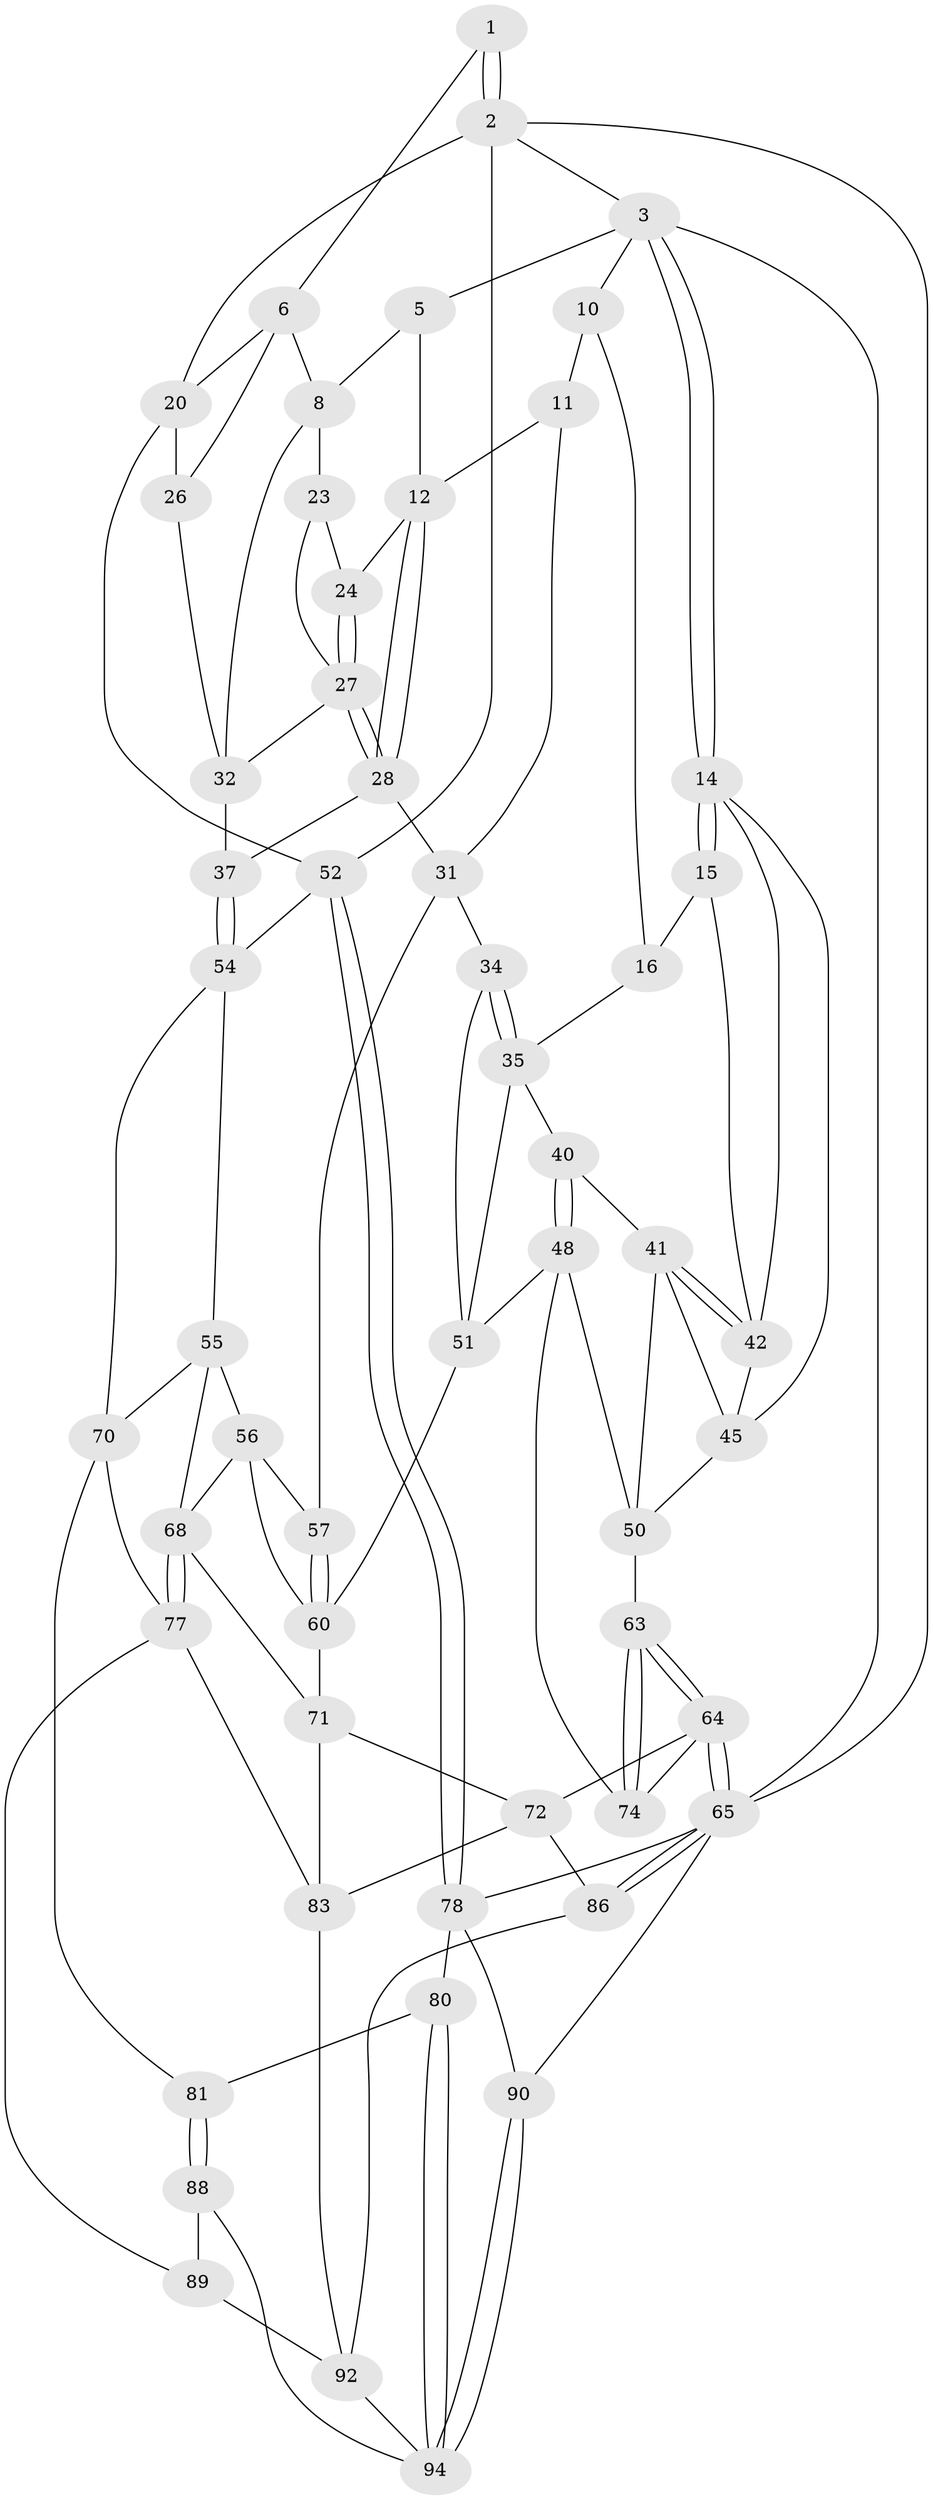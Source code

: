 // Generated by graph-tools (version 1.1) at 2025/52/02/27/25 19:52:43]
// undirected, 55 vertices, 121 edges
graph export_dot {
graph [start="1"]
  node [color=gray90,style=filled];
  1 [pos="+0.8621218343069603+0"];
  2 [pos="+1+0",super="+21"];
  3 [pos="+0+0",super="+4"];
  5 [pos="+0.7251136643717981+0",super="+9"];
  6 [pos="+0.8661180158993516+0.05681590028150562",super="+7"];
  8 [pos="+0.8059201366948047+0.14824789031638708",super="+22"];
  10 [pos="+0.3085172402866314+0",super="+18"];
  11 [pos="+0.4991245698566907+0.06827201068644322",super="+19"];
  12 [pos="+0.5630220815608598+0.09200651480094048",super="+13"];
  14 [pos="+0+0",super="+44"];
  15 [pos="+0+0",super="+38"];
  16 [pos="+0.21429057500781282+0.09843789456161516",super="+17"];
  20 [pos="+0.9347708600924489+0.11295134417284604",super="+25"];
  23 [pos="+0.6909511307241109+0.094752140854404"];
  24 [pos="+0.689902287653227+0.09355760518773745"];
  26 [pos="+0.8715317562629082+0.3179697947413157"];
  27 [pos="+0.6230355098015163+0.18409584434228962",super="+29"];
  28 [pos="+0.5578596060902907+0.2374210900060463",super="+30"];
  31 [pos="+0.48969810080195036+0.29900926480958423",super="+33"];
  32 [pos="+0.7040029376136253+0.19315461854299898",super="+36"];
  34 [pos="+0.4575142490405253+0.30491043202925755"];
  35 [pos="+0.4466111272087988+0.3035219609320864",super="+39"];
  37 [pos="+0.6384476985653409+0.31445422244035237"];
  40 [pos="+0.27484102708645053+0.3174960358861486"];
  41 [pos="+0.22963942322858907+0.27700751011232005",super="+47"];
  42 [pos="+0.1771952588470702+0.1567385837676721",super="+43"];
  45 [pos="+0.0935645142332077+0.2968041114375371",super="+46"];
  48 [pos="+0.2369055482703813+0.47682719658995765",super="+49"];
  50 [pos="+0.11072099943041631+0.42172127074402216",super="+62"];
  51 [pos="+0.26459162130685615+0.4870136845377335",super="+59"];
  52 [pos="+1+0.45401035021831243",super="+53"];
  54 [pos="+0.6518376327642978+0.43547564791595067",super="+58"];
  55 [pos="+0.6090959657129125+0.4903262405468016",super="+67"];
  56 [pos="+0.5621025987767363+0.46736589733194595",super="+66"];
  57 [pos="+0.49318284780164223+0.3579665470265694"];
  60 [pos="+0.45526629638284133+0.5367552373128058",super="+61"];
  63 [pos="+0+0.7661472469150237"];
  64 [pos="+0+1",super="+73"];
  65 [pos="+0+1",super="+84"];
  68 [pos="+0.551221255106377+0.6089455556463486",super="+69"];
  70 [pos="+0.6821293937388014+0.5970829007779483",super="+76"];
  71 [pos="+0.31528756857040185+0.7175370393659035",super="+75"];
  72 [pos="+0.3025591504131663+0.7219290007381094",super="+85"];
  74 [pos="+0.12733201463296745+0.6365171522631689"];
  77 [pos="+0.6216293141023639+0.7285518303369478",super="+82"];
  78 [pos="+1+0.4884252247243889",super="+79"];
  80 [pos="+0.7863285469185483+0.7715004408926994"];
  81 [pos="+0.7597938329086149+0.7632687647448801"];
  83 [pos="+0.45674666777404144+0.7829971825335595",super="+87"];
  86 [pos="+0+1"];
  88 [pos="+0.5929244164761013+0.8751967581569994",super="+96"];
  89 [pos="+0.5146078981256635+0.8433141938443639",super="+91"];
  90 [pos="+1+1"];
  92 [pos="+0.3629662949873821+1",super="+93"];
  94 [pos="+0.766574935918907+1",super="+95"];
  1 -- 2;
  1 -- 2;
  1 -- 6;
  2 -- 3;
  2 -- 20;
  2 -- 52;
  2 -- 65;
  3 -- 14;
  3 -- 14;
  3 -- 65;
  3 -- 10;
  3 -- 5;
  5 -- 8;
  5 -- 12;
  6 -- 20;
  6 -- 8;
  6 -- 26;
  8 -- 32;
  8 -- 23;
  10 -- 11 [weight=2];
  10 -- 16;
  11 -- 12;
  11 -- 31;
  12 -- 28;
  12 -- 28;
  12 -- 24;
  14 -- 15;
  14 -- 15;
  14 -- 42;
  14 -- 45;
  15 -- 16 [weight=2];
  15 -- 42;
  16 -- 35;
  20 -- 26;
  20 -- 52;
  23 -- 24;
  23 -- 27;
  24 -- 27;
  24 -- 27;
  26 -- 32;
  27 -- 28;
  27 -- 28;
  27 -- 32;
  28 -- 37;
  28 -- 31;
  31 -- 57;
  31 -- 34;
  32 -- 37;
  34 -- 35;
  34 -- 35;
  34 -- 51;
  35 -- 40;
  35 -- 51;
  37 -- 54;
  37 -- 54;
  40 -- 41;
  40 -- 48;
  40 -- 48;
  41 -- 42;
  41 -- 42;
  41 -- 50;
  41 -- 45;
  42 -- 45;
  45 -- 50;
  48 -- 51;
  48 -- 50;
  48 -- 74;
  50 -- 63;
  51 -- 60;
  52 -- 78;
  52 -- 78;
  52 -- 54;
  54 -- 55;
  54 -- 70;
  55 -- 56;
  55 -- 68;
  55 -- 70;
  56 -- 57;
  56 -- 60;
  56 -- 68;
  57 -- 60;
  57 -- 60;
  60 -- 71;
  63 -- 64;
  63 -- 64;
  63 -- 74;
  63 -- 74;
  64 -- 65;
  64 -- 65;
  64 -- 74;
  64 -- 72;
  65 -- 86;
  65 -- 86;
  65 -- 90;
  65 -- 78;
  68 -- 77;
  68 -- 77;
  68 -- 71;
  70 -- 81;
  70 -- 77;
  71 -- 72;
  71 -- 83;
  72 -- 86;
  72 -- 83;
  77 -- 89;
  77 -- 83;
  78 -- 80;
  78 -- 90;
  80 -- 81;
  80 -- 94;
  80 -- 94;
  81 -- 88;
  81 -- 88;
  83 -- 92;
  86 -- 92;
  88 -- 89 [weight=2];
  88 -- 94;
  89 -- 92;
  90 -- 94;
  90 -- 94;
  92 -- 94;
}
